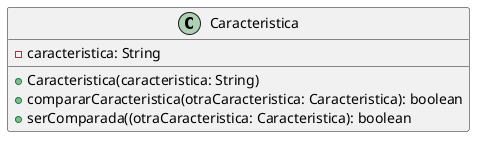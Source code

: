 @startuml

class Caracteristica {
    -caracteristica: String

    +Caracteristica(caracteristica: String)
    +compararCaracteristica(otraCaracteristica: Caracteristica): boolean
    +serComparada((otraCaracteristica: Caracteristica): boolean
}

@enduml